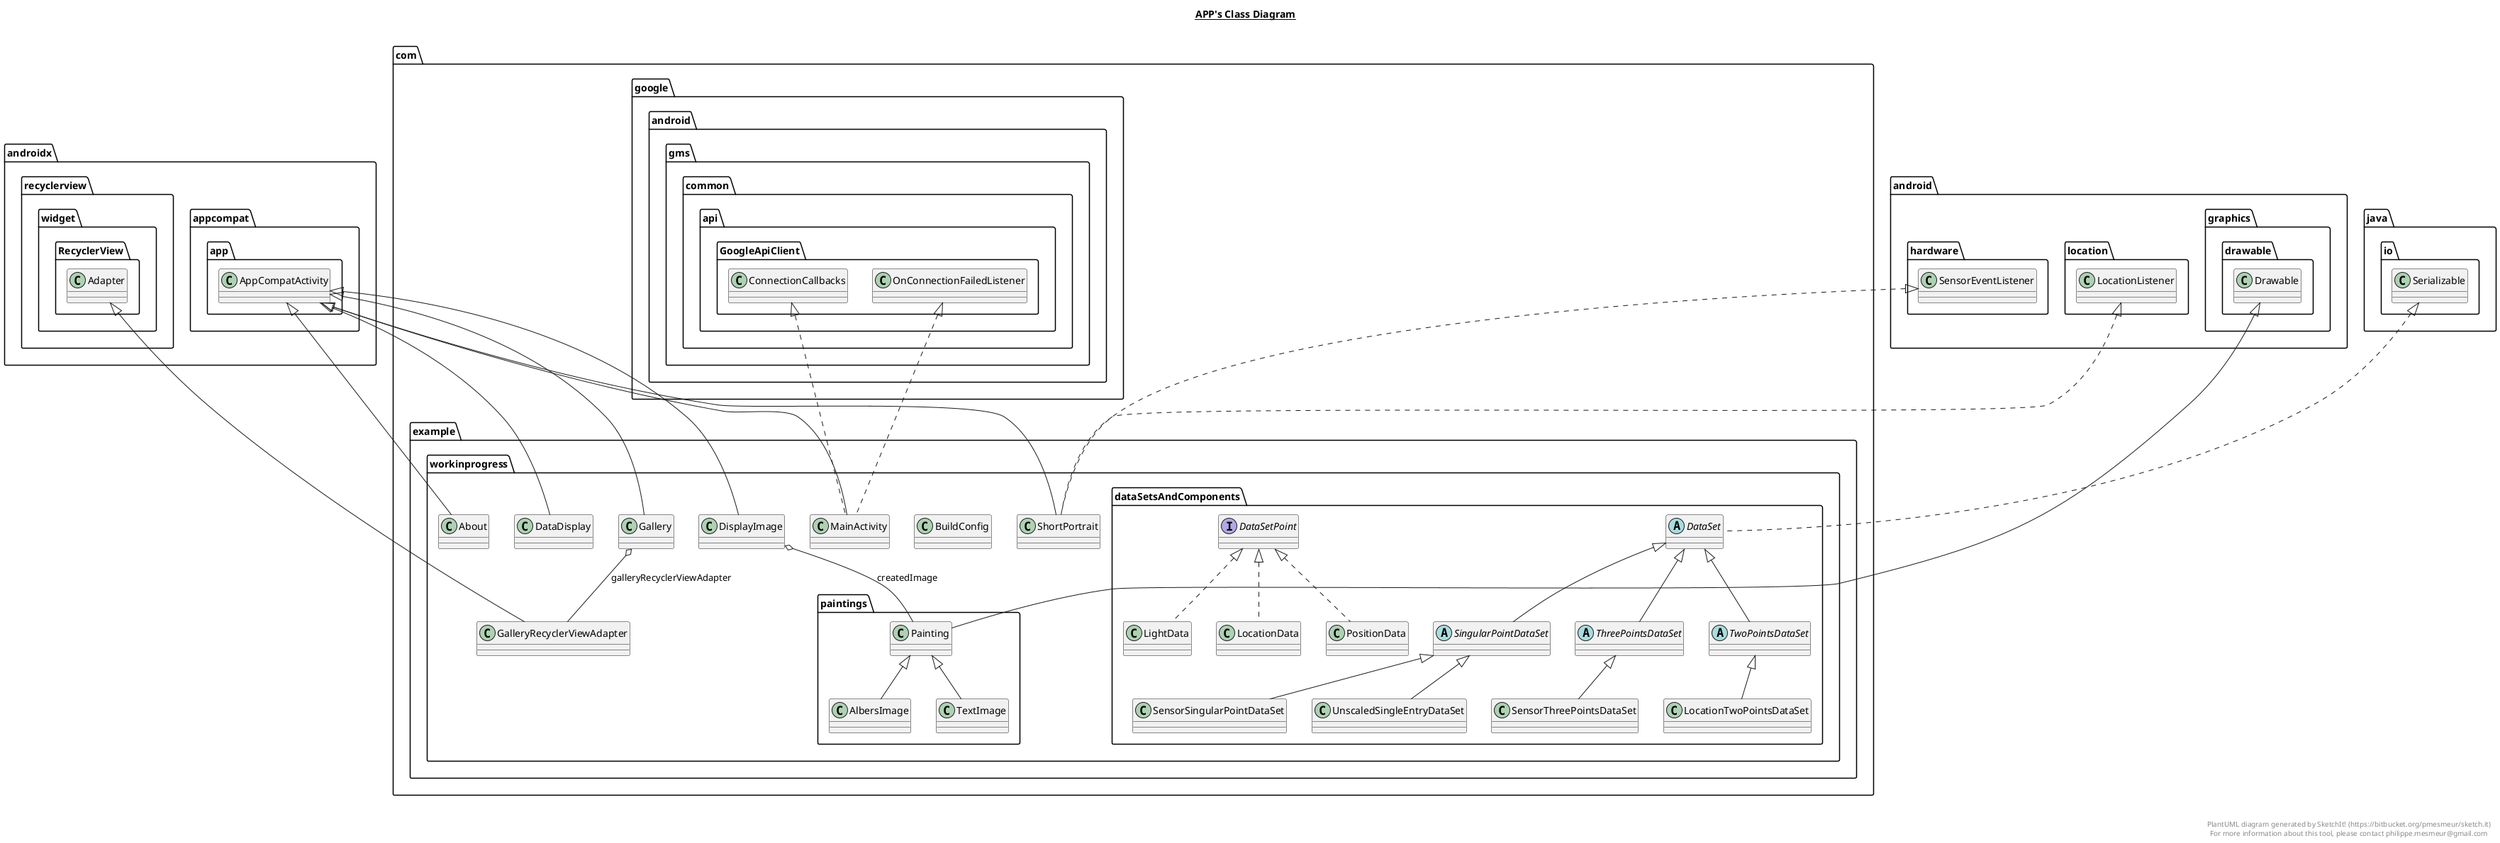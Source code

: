 @startuml

title __APP's Class Diagram__\n

  namespace com.example.workinprogress {
    class com.example.workinprogress.About {
    }
  }
  

  namespace com.example.workinprogress {
    class com.example.workinprogress.BuildConfig {
    }
  }
  

  namespace com.example.workinprogress {
    class com.example.workinprogress.DataDisplay {
    }
  }
  

  namespace com.example.workinprogress {
    class com.example.workinprogress.DisplayImage {
    }
  }
  

  namespace com.example.workinprogress {
    class com.example.workinprogress.Gallery {
    }
  }
  

  namespace com.example.workinprogress {
    class com.example.workinprogress.GalleryRecyclerViewAdapter {
    }
  }
  

  namespace com.example.workinprogress {
    class com.example.workinprogress.MainActivity {
    }
  }
  

  namespace com.example.workinprogress {
    class com.example.workinprogress.ShortPortrait {
    }
  }
  

  namespace com.example.workinprogress {
    namespace dataSetsAndComponents {
      abstract class com.example.workinprogress.dataSetsAndComponents.DataSet {
      }
    }
  }
  

  namespace com.example.workinprogress {
    namespace dataSetsAndComponents {
      interface com.example.workinprogress.dataSetsAndComponents.DataSetPoint {
      }
    }
  }
  

  namespace com.example.workinprogress {
    namespace dataSetsAndComponents {
      class com.example.workinprogress.dataSetsAndComponents.LightData {
      }
    }
  }
  

  namespace com.example.workinprogress {
    namespace dataSetsAndComponents {
      class com.example.workinprogress.dataSetsAndComponents.LocationData {
      }
    }
  }
  

  namespace com.example.workinprogress {
    namespace dataSetsAndComponents {
      class com.example.workinprogress.dataSetsAndComponents.LocationTwoPointsDataSet {
      }
    }
  }
  

  namespace com.example.workinprogress {
    namespace dataSetsAndComponents {
      class com.example.workinprogress.dataSetsAndComponents.PositionData {
      }
    }
  }
  

  namespace com.example.workinprogress {
    namespace dataSetsAndComponents {
      class com.example.workinprogress.dataSetsAndComponents.SensorSingularPointDataSet {
      }
    }
  }
  

  namespace com.example.workinprogress {
    namespace dataSetsAndComponents {
      class com.example.workinprogress.dataSetsAndComponents.SensorThreePointsDataSet {
      }
    }
  }
  

  namespace com.example.workinprogress {
    namespace dataSetsAndComponents {
      abstract class com.example.workinprogress.dataSetsAndComponents.SingularPointDataSet {
      }
    }
  }
  

  namespace com.example.workinprogress {
    namespace dataSetsAndComponents {
      abstract class com.example.workinprogress.dataSetsAndComponents.ThreePointsDataSet {
      }
    }
  }
  

  namespace com.example.workinprogress {
    namespace dataSetsAndComponents {
      abstract class com.example.workinprogress.dataSetsAndComponents.TwoPointsDataSet {
      }
    }
  }
  

  namespace com.example.workinprogress {
    namespace dataSetsAndComponents {
      class com.example.workinprogress.dataSetsAndComponents.UnscaledSingleEntryDataSet {
      }
    }
  }
  

  namespace com.example.workinprogress {
    namespace paintings {
      class com.example.workinprogress.paintings.AlbersImage {
      }
    }
  }
  

  namespace com.example.workinprogress {
    namespace paintings {
      class com.example.workinprogress.paintings.Painting {
      }
    }
  }
  

  namespace com.example.workinprogress {
    namespace paintings {
      class com.example.workinprogress.paintings.TextImage {
      }
    }
  }
  

  com.example.workinprogress.About -up-|> androidx.appcompat.app.AppCompatActivity
  com.example.workinprogress.DataDisplay -up-|> androidx.appcompat.app.AppCompatActivity
  com.example.workinprogress.DisplayImage -up-|> androidx.appcompat.app.AppCompatActivity
  com.example.workinprogress.DisplayImage o-- com.example.workinprogress.paintings.Painting : createdImage
  com.example.workinprogress.Gallery -up-|> androidx.appcompat.app.AppCompatActivity
  com.example.workinprogress.Gallery o-- com.example.workinprogress.GalleryRecyclerViewAdapter : galleryRecyclerViewAdapter
  com.example.workinprogress.GalleryRecyclerViewAdapter -up-|> androidx.recyclerview.widget.RecyclerView.Adapter
  com.example.workinprogress.MainActivity .up.|> com.google.android.gms.common.api.GoogleApiClient.ConnectionCallbacks
  com.example.workinprogress.MainActivity .up.|> com.google.android.gms.common.api.GoogleApiClient.OnConnectionFailedListener
  com.example.workinprogress.MainActivity -up-|> androidx.appcompat.app.AppCompatActivity
  com.example.workinprogress.ShortPortrait .up.|> android.hardware.SensorEventListener
  com.example.workinprogress.ShortPortrait .up.|> android.location.LocationListener
  com.example.workinprogress.ShortPortrait -up-|> androidx.appcompat.app.AppCompatActivity
  com.example.workinprogress.dataSetsAndComponents.DataSet .up.|> java.io.Serializable
  com.example.workinprogress.dataSetsAndComponents.LightData .up.|> com.example.workinprogress.dataSetsAndComponents.DataSetPoint
  com.example.workinprogress.dataSetsAndComponents.LocationData .up.|> com.example.workinprogress.dataSetsAndComponents.DataSetPoint
  com.example.workinprogress.dataSetsAndComponents.LocationTwoPointsDataSet -up-|> com.example.workinprogress.dataSetsAndComponents.TwoPointsDataSet
  com.example.workinprogress.dataSetsAndComponents.PositionData .up.|> com.example.workinprogress.dataSetsAndComponents.DataSetPoint
  com.example.workinprogress.dataSetsAndComponents.SensorSingularPointDataSet -up-|> com.example.workinprogress.dataSetsAndComponents.SingularPointDataSet
  com.example.workinprogress.dataSetsAndComponents.SensorThreePointsDataSet -up-|> com.example.workinprogress.dataSetsAndComponents.ThreePointsDataSet
  com.example.workinprogress.dataSetsAndComponents.SingularPointDataSet -up-|> com.example.workinprogress.dataSetsAndComponents.DataSet
  com.example.workinprogress.dataSetsAndComponents.ThreePointsDataSet -up-|> com.example.workinprogress.dataSetsAndComponents.DataSet
  com.example.workinprogress.dataSetsAndComponents.TwoPointsDataSet -up-|> com.example.workinprogress.dataSetsAndComponents.DataSet
  com.example.workinprogress.dataSetsAndComponents.UnscaledSingleEntryDataSet -up-|> com.example.workinprogress.dataSetsAndComponents.SingularPointDataSet
  com.example.workinprogress.paintings.AlbersImage -up-|> com.example.workinprogress.paintings.Painting
  com.example.workinprogress.paintings.Painting -up-|> android.graphics.drawable.Drawable
  com.example.workinprogress.paintings.TextImage -up-|> com.example.workinprogress.paintings.Painting


right footer


PlantUML diagram generated by SketchIt! (https://bitbucket.org/pmesmeur/sketch.it)
For more information about this tool, please contact philippe.mesmeur@gmail.com
endfooter

@enduml
